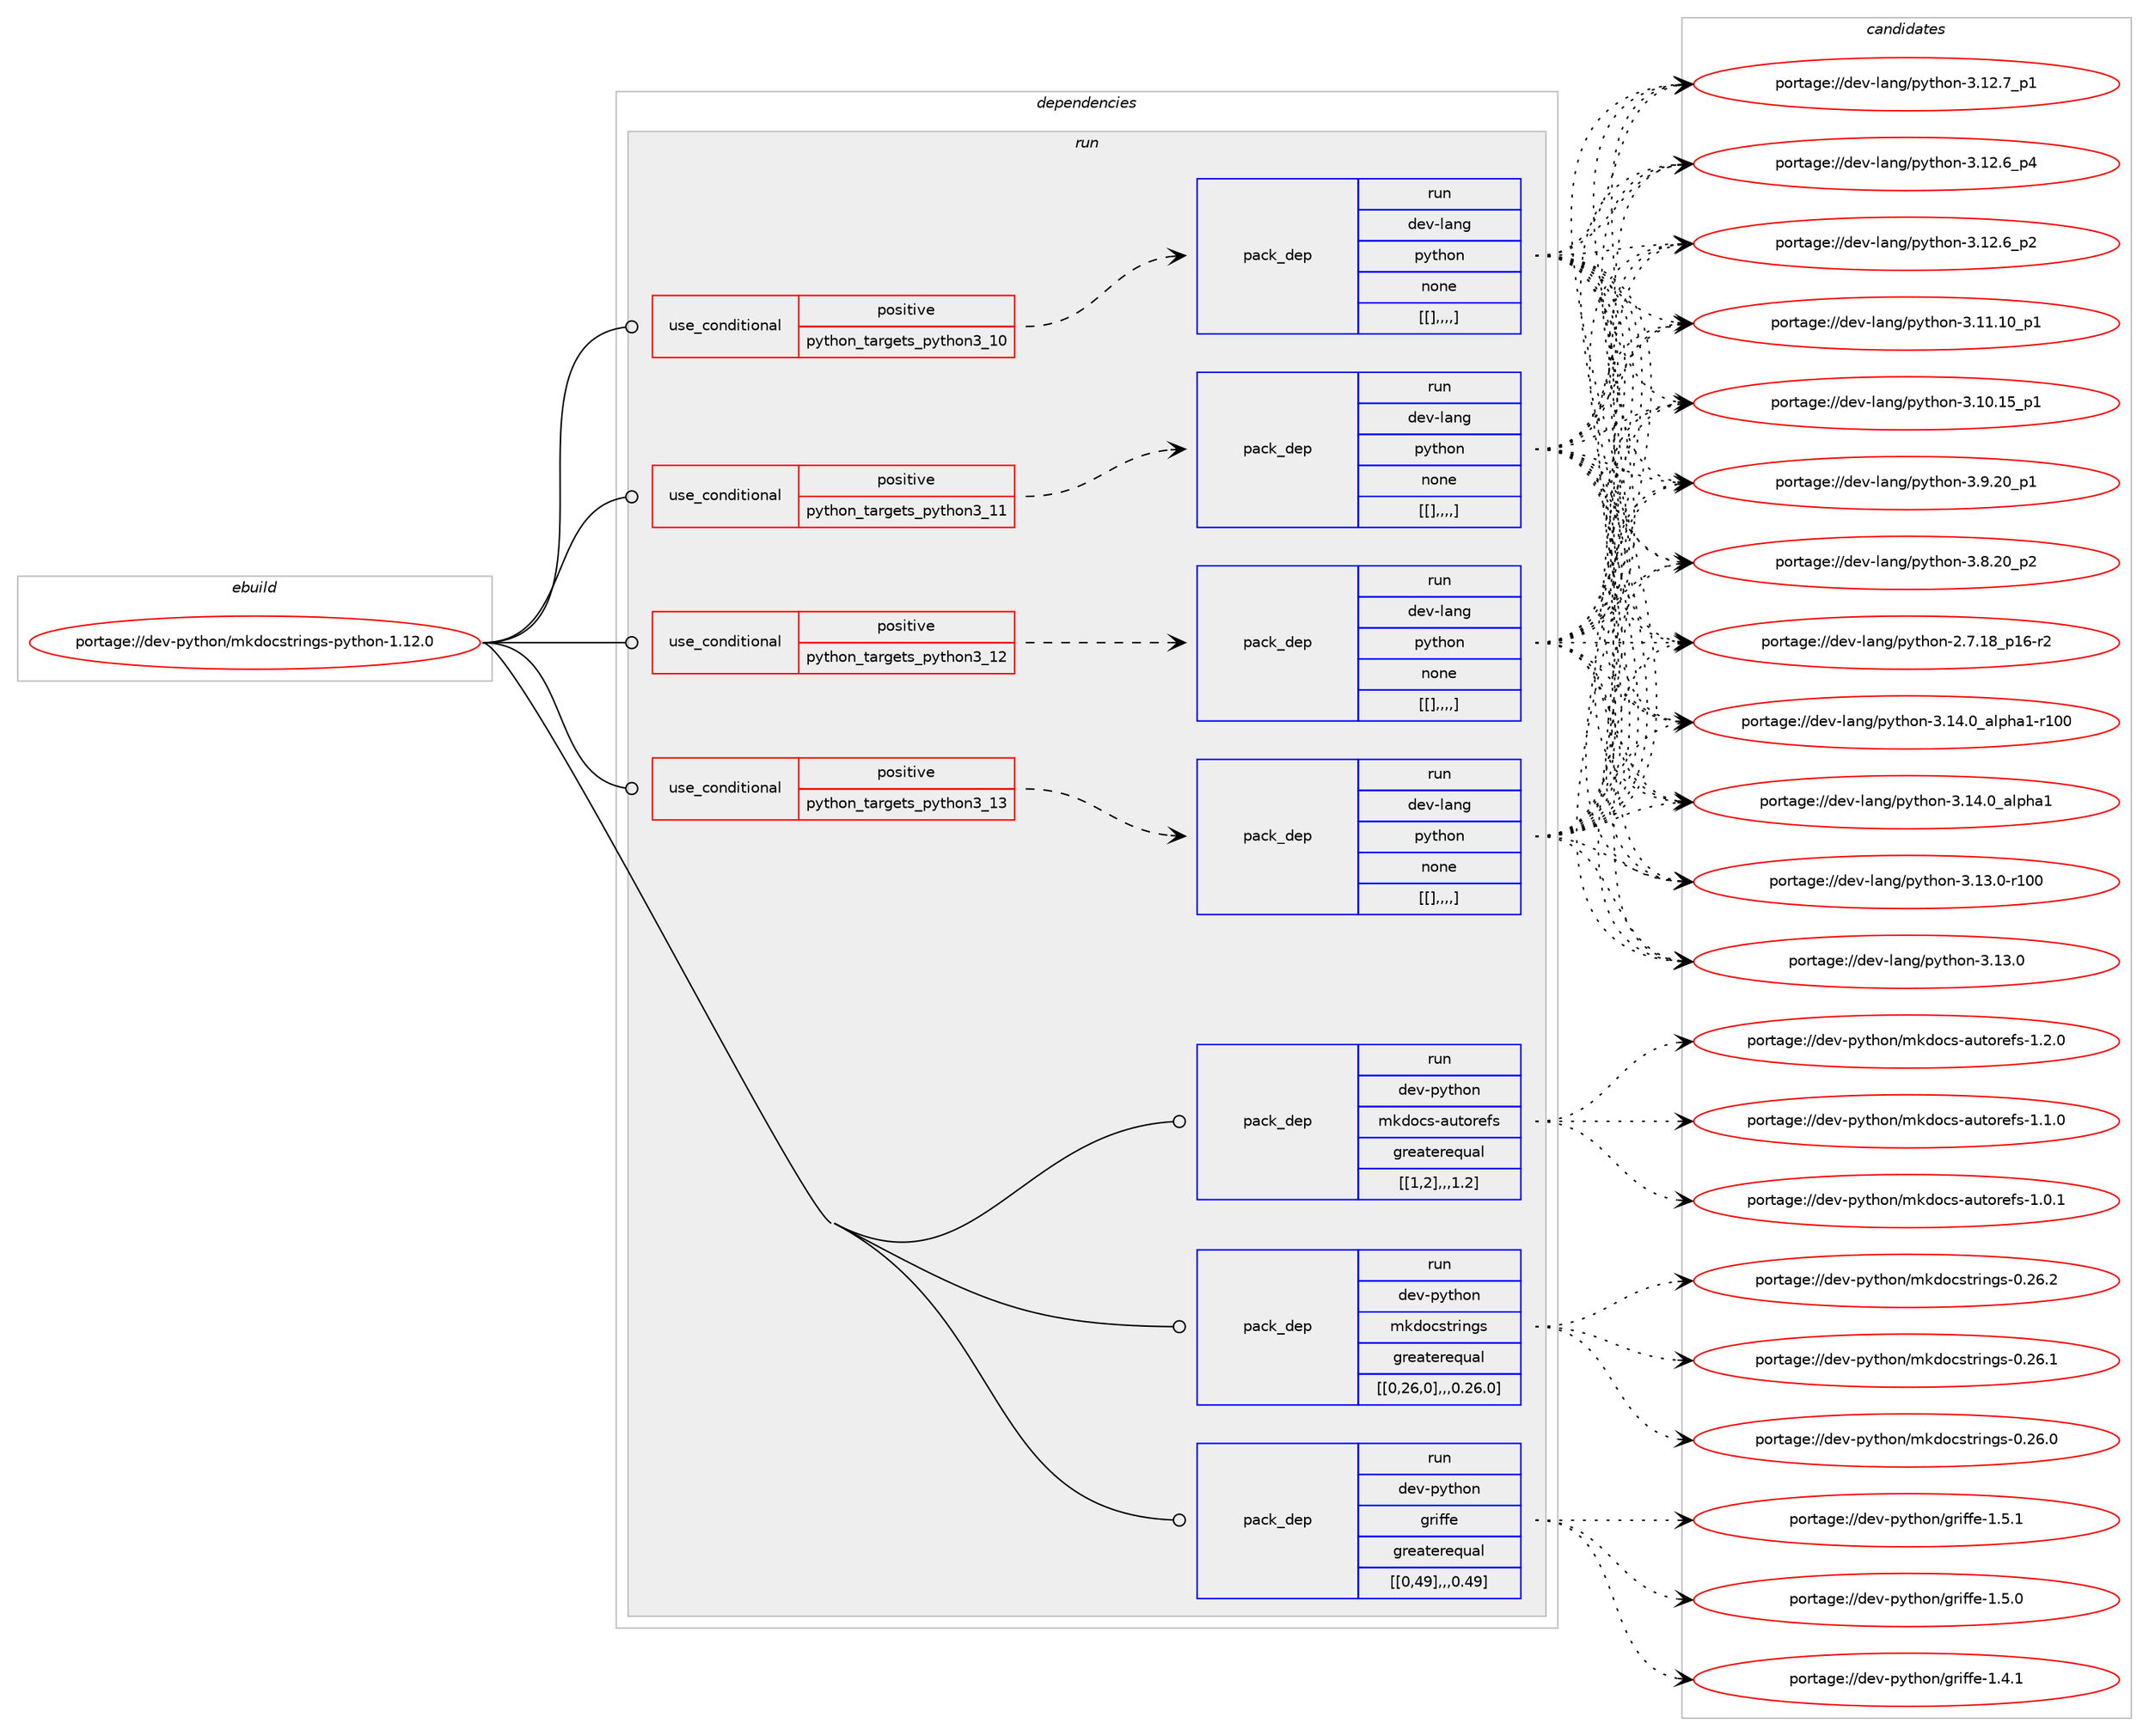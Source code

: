 digraph prolog {

# *************
# Graph options
# *************

newrank=true;
concentrate=true;
compound=true;
graph [rankdir=LR,fontname=Helvetica,fontsize=10,ranksep=1.5];#, ranksep=2.5, nodesep=0.2];
edge  [arrowhead=vee];
node  [fontname=Helvetica,fontsize=10];

# **********
# The ebuild
# **********

subgraph cluster_leftcol {
color=gray;
label=<<i>ebuild</i>>;
id [label="portage://dev-python/mkdocstrings-python-1.12.0", color=red, width=4, href="../dev-python/mkdocstrings-python-1.12.0.svg"];
}

# ****************
# The dependencies
# ****************

subgraph cluster_midcol {
color=gray;
label=<<i>dependencies</i>>;
subgraph cluster_compile {
fillcolor="#eeeeee";
style=filled;
label=<<i>compile</i>>;
}
subgraph cluster_compileandrun {
fillcolor="#eeeeee";
style=filled;
label=<<i>compile and run</i>>;
}
subgraph cluster_run {
fillcolor="#eeeeee";
style=filled;
label=<<i>run</i>>;
subgraph cond37291 {
dependency157473 [label=<<TABLE BORDER="0" CELLBORDER="1" CELLSPACING="0" CELLPADDING="4"><TR><TD ROWSPAN="3" CELLPADDING="10">use_conditional</TD></TR><TR><TD>positive</TD></TR><TR><TD>python_targets_python3_10</TD></TR></TABLE>>, shape=none, color=red];
subgraph pack118856 {
dependency157491 [label=<<TABLE BORDER="0" CELLBORDER="1" CELLSPACING="0" CELLPADDING="4" WIDTH="220"><TR><TD ROWSPAN="6" CELLPADDING="30">pack_dep</TD></TR><TR><TD WIDTH="110">run</TD></TR><TR><TD>dev-lang</TD></TR><TR><TD>python</TD></TR><TR><TD>none</TD></TR><TR><TD>[[],,,,]</TD></TR></TABLE>>, shape=none, color=blue];
}
dependency157473:e -> dependency157491:w [weight=20,style="dashed",arrowhead="vee"];
}
id:e -> dependency157473:w [weight=20,style="solid",arrowhead="odot"];
subgraph cond37327 {
dependency157541 [label=<<TABLE BORDER="0" CELLBORDER="1" CELLSPACING="0" CELLPADDING="4"><TR><TD ROWSPAN="3" CELLPADDING="10">use_conditional</TD></TR><TR><TD>positive</TD></TR><TR><TD>python_targets_python3_11</TD></TR></TABLE>>, shape=none, color=red];
subgraph pack118914 {
dependency157567 [label=<<TABLE BORDER="0" CELLBORDER="1" CELLSPACING="0" CELLPADDING="4" WIDTH="220"><TR><TD ROWSPAN="6" CELLPADDING="30">pack_dep</TD></TR><TR><TD WIDTH="110">run</TD></TR><TR><TD>dev-lang</TD></TR><TR><TD>python</TD></TR><TR><TD>none</TD></TR><TR><TD>[[],,,,]</TD></TR></TABLE>>, shape=none, color=blue];
}
dependency157541:e -> dependency157567:w [weight=20,style="dashed",arrowhead="vee"];
}
id:e -> dependency157541:w [weight=20,style="solid",arrowhead="odot"];
subgraph cond37342 {
dependency157644 [label=<<TABLE BORDER="0" CELLBORDER="1" CELLSPACING="0" CELLPADDING="4"><TR><TD ROWSPAN="3" CELLPADDING="10">use_conditional</TD></TR><TR><TD>positive</TD></TR><TR><TD>python_targets_python3_12</TD></TR></TABLE>>, shape=none, color=red];
subgraph pack118974 {
dependency157648 [label=<<TABLE BORDER="0" CELLBORDER="1" CELLSPACING="0" CELLPADDING="4" WIDTH="220"><TR><TD ROWSPAN="6" CELLPADDING="30">pack_dep</TD></TR><TR><TD WIDTH="110">run</TD></TR><TR><TD>dev-lang</TD></TR><TR><TD>python</TD></TR><TR><TD>none</TD></TR><TR><TD>[[],,,,]</TD></TR></TABLE>>, shape=none, color=blue];
}
dependency157644:e -> dependency157648:w [weight=20,style="dashed",arrowhead="vee"];
}
id:e -> dependency157644:w [weight=20,style="solid",arrowhead="odot"];
subgraph cond37371 {
dependency157713 [label=<<TABLE BORDER="0" CELLBORDER="1" CELLSPACING="0" CELLPADDING="4"><TR><TD ROWSPAN="3" CELLPADDING="10">use_conditional</TD></TR><TR><TD>positive</TD></TR><TR><TD>python_targets_python3_13</TD></TR></TABLE>>, shape=none, color=red];
subgraph pack119048 {
dependency157752 [label=<<TABLE BORDER="0" CELLBORDER="1" CELLSPACING="0" CELLPADDING="4" WIDTH="220"><TR><TD ROWSPAN="6" CELLPADDING="30">pack_dep</TD></TR><TR><TD WIDTH="110">run</TD></TR><TR><TD>dev-lang</TD></TR><TR><TD>python</TD></TR><TR><TD>none</TD></TR><TR><TD>[[],,,,]</TD></TR></TABLE>>, shape=none, color=blue];
}
dependency157713:e -> dependency157752:w [weight=20,style="dashed",arrowhead="vee"];
}
id:e -> dependency157713:w [weight=20,style="solid",arrowhead="odot"];
subgraph pack119066 {
dependency157779 [label=<<TABLE BORDER="0" CELLBORDER="1" CELLSPACING="0" CELLPADDING="4" WIDTH="220"><TR><TD ROWSPAN="6" CELLPADDING="30">pack_dep</TD></TR><TR><TD WIDTH="110">run</TD></TR><TR><TD>dev-python</TD></TR><TR><TD>griffe</TD></TR><TR><TD>greaterequal</TD></TR><TR><TD>[[0,49],,,0.49]</TD></TR></TABLE>>, shape=none, color=blue];
}
id:e -> dependency157779:w [weight=20,style="solid",arrowhead="odot"];
subgraph pack119071 {
dependency157807 [label=<<TABLE BORDER="0" CELLBORDER="1" CELLSPACING="0" CELLPADDING="4" WIDTH="220"><TR><TD ROWSPAN="6" CELLPADDING="30">pack_dep</TD></TR><TR><TD WIDTH="110">run</TD></TR><TR><TD>dev-python</TD></TR><TR><TD>mkdocs-autorefs</TD></TR><TR><TD>greaterequal</TD></TR><TR><TD>[[1,2],,,1.2]</TD></TR></TABLE>>, shape=none, color=blue];
}
id:e -> dependency157807:w [weight=20,style="solid",arrowhead="odot"];
subgraph pack119102 {
dependency157882 [label=<<TABLE BORDER="0" CELLBORDER="1" CELLSPACING="0" CELLPADDING="4" WIDTH="220"><TR><TD ROWSPAN="6" CELLPADDING="30">pack_dep</TD></TR><TR><TD WIDTH="110">run</TD></TR><TR><TD>dev-python</TD></TR><TR><TD>mkdocstrings</TD></TR><TR><TD>greaterequal</TD></TR><TR><TD>[[0,26,0],,,0.26.0]</TD></TR></TABLE>>, shape=none, color=blue];
}
id:e -> dependency157882:w [weight=20,style="solid",arrowhead="odot"];
}
}

# **************
# The candidates
# **************

subgraph cluster_choices {
rank=same;
color=gray;
label=<<i>candidates</i>>;

subgraph choice118794 {
color=black;
nodesep=1;
choice100101118451089711010347112121116104111110455146495246489597108112104974945114494848 [label="portage://dev-lang/python-3.14.0_alpha1-r100", color=red, width=4,href="../dev-lang/python-3.14.0_alpha1-r100.svg"];
choice1001011184510897110103471121211161041111104551464952464895971081121049749 [label="portage://dev-lang/python-3.14.0_alpha1", color=red, width=4,href="../dev-lang/python-3.14.0_alpha1.svg"];
choice1001011184510897110103471121211161041111104551464951464845114494848 [label="portage://dev-lang/python-3.13.0-r100", color=red, width=4,href="../dev-lang/python-3.13.0-r100.svg"];
choice10010111845108971101034711212111610411111045514649514648 [label="portage://dev-lang/python-3.13.0", color=red, width=4,href="../dev-lang/python-3.13.0.svg"];
choice100101118451089711010347112121116104111110455146495046559511249 [label="portage://dev-lang/python-3.12.7_p1", color=red, width=4,href="../dev-lang/python-3.12.7_p1.svg"];
choice100101118451089711010347112121116104111110455146495046549511252 [label="portage://dev-lang/python-3.12.6_p4", color=red, width=4,href="../dev-lang/python-3.12.6_p4.svg"];
choice100101118451089711010347112121116104111110455146495046549511250 [label="portage://dev-lang/python-3.12.6_p2", color=red, width=4,href="../dev-lang/python-3.12.6_p2.svg"];
choice10010111845108971101034711212111610411111045514649494649489511249 [label="portage://dev-lang/python-3.11.10_p1", color=red, width=4,href="../dev-lang/python-3.11.10_p1.svg"];
choice10010111845108971101034711212111610411111045514649484649539511249 [label="portage://dev-lang/python-3.10.15_p1", color=red, width=4,href="../dev-lang/python-3.10.15_p1.svg"];
choice100101118451089711010347112121116104111110455146574650489511249 [label="portage://dev-lang/python-3.9.20_p1", color=red, width=4,href="../dev-lang/python-3.9.20_p1.svg"];
choice100101118451089711010347112121116104111110455146564650489511250 [label="portage://dev-lang/python-3.8.20_p2", color=red, width=4,href="../dev-lang/python-3.8.20_p2.svg"];
choice100101118451089711010347112121116104111110455046554649569511249544511450 [label="portage://dev-lang/python-2.7.18_p16-r2", color=red, width=4,href="../dev-lang/python-2.7.18_p16-r2.svg"];
dependency157491:e -> choice100101118451089711010347112121116104111110455146495246489597108112104974945114494848:w [style=dotted,weight="100"];
dependency157491:e -> choice1001011184510897110103471121211161041111104551464952464895971081121049749:w [style=dotted,weight="100"];
dependency157491:e -> choice1001011184510897110103471121211161041111104551464951464845114494848:w [style=dotted,weight="100"];
dependency157491:e -> choice10010111845108971101034711212111610411111045514649514648:w [style=dotted,weight="100"];
dependency157491:e -> choice100101118451089711010347112121116104111110455146495046559511249:w [style=dotted,weight="100"];
dependency157491:e -> choice100101118451089711010347112121116104111110455146495046549511252:w [style=dotted,weight="100"];
dependency157491:e -> choice100101118451089711010347112121116104111110455146495046549511250:w [style=dotted,weight="100"];
dependency157491:e -> choice10010111845108971101034711212111610411111045514649494649489511249:w [style=dotted,weight="100"];
dependency157491:e -> choice10010111845108971101034711212111610411111045514649484649539511249:w [style=dotted,weight="100"];
dependency157491:e -> choice100101118451089711010347112121116104111110455146574650489511249:w [style=dotted,weight="100"];
dependency157491:e -> choice100101118451089711010347112121116104111110455146564650489511250:w [style=dotted,weight="100"];
dependency157491:e -> choice100101118451089711010347112121116104111110455046554649569511249544511450:w [style=dotted,weight="100"];
}
subgraph choice118816 {
color=black;
nodesep=1;
choice100101118451089711010347112121116104111110455146495246489597108112104974945114494848 [label="portage://dev-lang/python-3.14.0_alpha1-r100", color=red, width=4,href="../dev-lang/python-3.14.0_alpha1-r100.svg"];
choice1001011184510897110103471121211161041111104551464952464895971081121049749 [label="portage://dev-lang/python-3.14.0_alpha1", color=red, width=4,href="../dev-lang/python-3.14.0_alpha1.svg"];
choice1001011184510897110103471121211161041111104551464951464845114494848 [label="portage://dev-lang/python-3.13.0-r100", color=red, width=4,href="../dev-lang/python-3.13.0-r100.svg"];
choice10010111845108971101034711212111610411111045514649514648 [label="portage://dev-lang/python-3.13.0", color=red, width=4,href="../dev-lang/python-3.13.0.svg"];
choice100101118451089711010347112121116104111110455146495046559511249 [label="portage://dev-lang/python-3.12.7_p1", color=red, width=4,href="../dev-lang/python-3.12.7_p1.svg"];
choice100101118451089711010347112121116104111110455146495046549511252 [label="portage://dev-lang/python-3.12.6_p4", color=red, width=4,href="../dev-lang/python-3.12.6_p4.svg"];
choice100101118451089711010347112121116104111110455146495046549511250 [label="portage://dev-lang/python-3.12.6_p2", color=red, width=4,href="../dev-lang/python-3.12.6_p2.svg"];
choice10010111845108971101034711212111610411111045514649494649489511249 [label="portage://dev-lang/python-3.11.10_p1", color=red, width=4,href="../dev-lang/python-3.11.10_p1.svg"];
choice10010111845108971101034711212111610411111045514649484649539511249 [label="portage://dev-lang/python-3.10.15_p1", color=red, width=4,href="../dev-lang/python-3.10.15_p1.svg"];
choice100101118451089711010347112121116104111110455146574650489511249 [label="portage://dev-lang/python-3.9.20_p1", color=red, width=4,href="../dev-lang/python-3.9.20_p1.svg"];
choice100101118451089711010347112121116104111110455146564650489511250 [label="portage://dev-lang/python-3.8.20_p2", color=red, width=4,href="../dev-lang/python-3.8.20_p2.svg"];
choice100101118451089711010347112121116104111110455046554649569511249544511450 [label="portage://dev-lang/python-2.7.18_p16-r2", color=red, width=4,href="../dev-lang/python-2.7.18_p16-r2.svg"];
dependency157567:e -> choice100101118451089711010347112121116104111110455146495246489597108112104974945114494848:w [style=dotted,weight="100"];
dependency157567:e -> choice1001011184510897110103471121211161041111104551464952464895971081121049749:w [style=dotted,weight="100"];
dependency157567:e -> choice1001011184510897110103471121211161041111104551464951464845114494848:w [style=dotted,weight="100"];
dependency157567:e -> choice10010111845108971101034711212111610411111045514649514648:w [style=dotted,weight="100"];
dependency157567:e -> choice100101118451089711010347112121116104111110455146495046559511249:w [style=dotted,weight="100"];
dependency157567:e -> choice100101118451089711010347112121116104111110455146495046549511252:w [style=dotted,weight="100"];
dependency157567:e -> choice100101118451089711010347112121116104111110455146495046549511250:w [style=dotted,weight="100"];
dependency157567:e -> choice10010111845108971101034711212111610411111045514649494649489511249:w [style=dotted,weight="100"];
dependency157567:e -> choice10010111845108971101034711212111610411111045514649484649539511249:w [style=dotted,weight="100"];
dependency157567:e -> choice100101118451089711010347112121116104111110455146574650489511249:w [style=dotted,weight="100"];
dependency157567:e -> choice100101118451089711010347112121116104111110455146564650489511250:w [style=dotted,weight="100"];
dependency157567:e -> choice100101118451089711010347112121116104111110455046554649569511249544511450:w [style=dotted,weight="100"];
}
subgraph choice118825 {
color=black;
nodesep=1;
choice100101118451089711010347112121116104111110455146495246489597108112104974945114494848 [label="portage://dev-lang/python-3.14.0_alpha1-r100", color=red, width=4,href="../dev-lang/python-3.14.0_alpha1-r100.svg"];
choice1001011184510897110103471121211161041111104551464952464895971081121049749 [label="portage://dev-lang/python-3.14.0_alpha1", color=red, width=4,href="../dev-lang/python-3.14.0_alpha1.svg"];
choice1001011184510897110103471121211161041111104551464951464845114494848 [label="portage://dev-lang/python-3.13.0-r100", color=red, width=4,href="../dev-lang/python-3.13.0-r100.svg"];
choice10010111845108971101034711212111610411111045514649514648 [label="portage://dev-lang/python-3.13.0", color=red, width=4,href="../dev-lang/python-3.13.0.svg"];
choice100101118451089711010347112121116104111110455146495046559511249 [label="portage://dev-lang/python-3.12.7_p1", color=red, width=4,href="../dev-lang/python-3.12.7_p1.svg"];
choice100101118451089711010347112121116104111110455146495046549511252 [label="portage://dev-lang/python-3.12.6_p4", color=red, width=4,href="../dev-lang/python-3.12.6_p4.svg"];
choice100101118451089711010347112121116104111110455146495046549511250 [label="portage://dev-lang/python-3.12.6_p2", color=red, width=4,href="../dev-lang/python-3.12.6_p2.svg"];
choice10010111845108971101034711212111610411111045514649494649489511249 [label="portage://dev-lang/python-3.11.10_p1", color=red, width=4,href="../dev-lang/python-3.11.10_p1.svg"];
choice10010111845108971101034711212111610411111045514649484649539511249 [label="portage://dev-lang/python-3.10.15_p1", color=red, width=4,href="../dev-lang/python-3.10.15_p1.svg"];
choice100101118451089711010347112121116104111110455146574650489511249 [label="portage://dev-lang/python-3.9.20_p1", color=red, width=4,href="../dev-lang/python-3.9.20_p1.svg"];
choice100101118451089711010347112121116104111110455146564650489511250 [label="portage://dev-lang/python-3.8.20_p2", color=red, width=4,href="../dev-lang/python-3.8.20_p2.svg"];
choice100101118451089711010347112121116104111110455046554649569511249544511450 [label="portage://dev-lang/python-2.7.18_p16-r2", color=red, width=4,href="../dev-lang/python-2.7.18_p16-r2.svg"];
dependency157648:e -> choice100101118451089711010347112121116104111110455146495246489597108112104974945114494848:w [style=dotted,weight="100"];
dependency157648:e -> choice1001011184510897110103471121211161041111104551464952464895971081121049749:w [style=dotted,weight="100"];
dependency157648:e -> choice1001011184510897110103471121211161041111104551464951464845114494848:w [style=dotted,weight="100"];
dependency157648:e -> choice10010111845108971101034711212111610411111045514649514648:w [style=dotted,weight="100"];
dependency157648:e -> choice100101118451089711010347112121116104111110455146495046559511249:w [style=dotted,weight="100"];
dependency157648:e -> choice100101118451089711010347112121116104111110455146495046549511252:w [style=dotted,weight="100"];
dependency157648:e -> choice100101118451089711010347112121116104111110455146495046549511250:w [style=dotted,weight="100"];
dependency157648:e -> choice10010111845108971101034711212111610411111045514649494649489511249:w [style=dotted,weight="100"];
dependency157648:e -> choice10010111845108971101034711212111610411111045514649484649539511249:w [style=dotted,weight="100"];
dependency157648:e -> choice100101118451089711010347112121116104111110455146574650489511249:w [style=dotted,weight="100"];
dependency157648:e -> choice100101118451089711010347112121116104111110455146564650489511250:w [style=dotted,weight="100"];
dependency157648:e -> choice100101118451089711010347112121116104111110455046554649569511249544511450:w [style=dotted,weight="100"];
}
subgraph choice118833 {
color=black;
nodesep=1;
choice100101118451089711010347112121116104111110455146495246489597108112104974945114494848 [label="portage://dev-lang/python-3.14.0_alpha1-r100", color=red, width=4,href="../dev-lang/python-3.14.0_alpha1-r100.svg"];
choice1001011184510897110103471121211161041111104551464952464895971081121049749 [label="portage://dev-lang/python-3.14.0_alpha1", color=red, width=4,href="../dev-lang/python-3.14.0_alpha1.svg"];
choice1001011184510897110103471121211161041111104551464951464845114494848 [label="portage://dev-lang/python-3.13.0-r100", color=red, width=4,href="../dev-lang/python-3.13.0-r100.svg"];
choice10010111845108971101034711212111610411111045514649514648 [label="portage://dev-lang/python-3.13.0", color=red, width=4,href="../dev-lang/python-3.13.0.svg"];
choice100101118451089711010347112121116104111110455146495046559511249 [label="portage://dev-lang/python-3.12.7_p1", color=red, width=4,href="../dev-lang/python-3.12.7_p1.svg"];
choice100101118451089711010347112121116104111110455146495046549511252 [label="portage://dev-lang/python-3.12.6_p4", color=red, width=4,href="../dev-lang/python-3.12.6_p4.svg"];
choice100101118451089711010347112121116104111110455146495046549511250 [label="portage://dev-lang/python-3.12.6_p2", color=red, width=4,href="../dev-lang/python-3.12.6_p2.svg"];
choice10010111845108971101034711212111610411111045514649494649489511249 [label="portage://dev-lang/python-3.11.10_p1", color=red, width=4,href="../dev-lang/python-3.11.10_p1.svg"];
choice10010111845108971101034711212111610411111045514649484649539511249 [label="portage://dev-lang/python-3.10.15_p1", color=red, width=4,href="../dev-lang/python-3.10.15_p1.svg"];
choice100101118451089711010347112121116104111110455146574650489511249 [label="portage://dev-lang/python-3.9.20_p1", color=red, width=4,href="../dev-lang/python-3.9.20_p1.svg"];
choice100101118451089711010347112121116104111110455146564650489511250 [label="portage://dev-lang/python-3.8.20_p2", color=red, width=4,href="../dev-lang/python-3.8.20_p2.svg"];
choice100101118451089711010347112121116104111110455046554649569511249544511450 [label="portage://dev-lang/python-2.7.18_p16-r2", color=red, width=4,href="../dev-lang/python-2.7.18_p16-r2.svg"];
dependency157752:e -> choice100101118451089711010347112121116104111110455146495246489597108112104974945114494848:w [style=dotted,weight="100"];
dependency157752:e -> choice1001011184510897110103471121211161041111104551464952464895971081121049749:w [style=dotted,weight="100"];
dependency157752:e -> choice1001011184510897110103471121211161041111104551464951464845114494848:w [style=dotted,weight="100"];
dependency157752:e -> choice10010111845108971101034711212111610411111045514649514648:w [style=dotted,weight="100"];
dependency157752:e -> choice100101118451089711010347112121116104111110455146495046559511249:w [style=dotted,weight="100"];
dependency157752:e -> choice100101118451089711010347112121116104111110455146495046549511252:w [style=dotted,weight="100"];
dependency157752:e -> choice100101118451089711010347112121116104111110455146495046549511250:w [style=dotted,weight="100"];
dependency157752:e -> choice10010111845108971101034711212111610411111045514649494649489511249:w [style=dotted,weight="100"];
dependency157752:e -> choice10010111845108971101034711212111610411111045514649484649539511249:w [style=dotted,weight="100"];
dependency157752:e -> choice100101118451089711010347112121116104111110455146574650489511249:w [style=dotted,weight="100"];
dependency157752:e -> choice100101118451089711010347112121116104111110455146564650489511250:w [style=dotted,weight="100"];
dependency157752:e -> choice100101118451089711010347112121116104111110455046554649569511249544511450:w [style=dotted,weight="100"];
}
subgraph choice118841 {
color=black;
nodesep=1;
choice1001011184511212111610411111047103114105102102101454946534649 [label="portage://dev-python/griffe-1.5.1", color=red, width=4,href="../dev-python/griffe-1.5.1.svg"];
choice1001011184511212111610411111047103114105102102101454946534648 [label="portage://dev-python/griffe-1.5.0", color=red, width=4,href="../dev-python/griffe-1.5.0.svg"];
choice1001011184511212111610411111047103114105102102101454946524649 [label="portage://dev-python/griffe-1.4.1", color=red, width=4,href="../dev-python/griffe-1.4.1.svg"];
dependency157779:e -> choice1001011184511212111610411111047103114105102102101454946534649:w [style=dotted,weight="100"];
dependency157779:e -> choice1001011184511212111610411111047103114105102102101454946534648:w [style=dotted,weight="100"];
dependency157779:e -> choice1001011184511212111610411111047103114105102102101454946524649:w [style=dotted,weight="100"];
}
subgraph choice118852 {
color=black;
nodesep=1;
choice1001011184511212111610411111047109107100111991154597117116111114101102115454946504648 [label="portage://dev-python/mkdocs-autorefs-1.2.0", color=red, width=4,href="../dev-python/mkdocs-autorefs-1.2.0.svg"];
choice1001011184511212111610411111047109107100111991154597117116111114101102115454946494648 [label="portage://dev-python/mkdocs-autorefs-1.1.0", color=red, width=4,href="../dev-python/mkdocs-autorefs-1.1.0.svg"];
choice1001011184511212111610411111047109107100111991154597117116111114101102115454946484649 [label="portage://dev-python/mkdocs-autorefs-1.0.1", color=red, width=4,href="../dev-python/mkdocs-autorefs-1.0.1.svg"];
dependency157807:e -> choice1001011184511212111610411111047109107100111991154597117116111114101102115454946504648:w [style=dotted,weight="100"];
dependency157807:e -> choice1001011184511212111610411111047109107100111991154597117116111114101102115454946494648:w [style=dotted,weight="100"];
dependency157807:e -> choice1001011184511212111610411111047109107100111991154597117116111114101102115454946484649:w [style=dotted,weight="100"];
}
subgraph choice118871 {
color=black;
nodesep=1;
choice10010111845112121116104111110471091071001119911511611410511010311545484650544650 [label="portage://dev-python/mkdocstrings-0.26.2", color=red, width=4,href="../dev-python/mkdocstrings-0.26.2.svg"];
choice10010111845112121116104111110471091071001119911511611410511010311545484650544649 [label="portage://dev-python/mkdocstrings-0.26.1", color=red, width=4,href="../dev-python/mkdocstrings-0.26.1.svg"];
choice10010111845112121116104111110471091071001119911511611410511010311545484650544648 [label="portage://dev-python/mkdocstrings-0.26.0", color=red, width=4,href="../dev-python/mkdocstrings-0.26.0.svg"];
dependency157882:e -> choice10010111845112121116104111110471091071001119911511611410511010311545484650544650:w [style=dotted,weight="100"];
dependency157882:e -> choice10010111845112121116104111110471091071001119911511611410511010311545484650544649:w [style=dotted,weight="100"];
dependency157882:e -> choice10010111845112121116104111110471091071001119911511611410511010311545484650544648:w [style=dotted,weight="100"];
}
}

}
